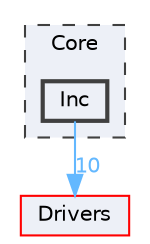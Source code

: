digraph "Core/Inc"
{
 // INTERACTIVE_SVG=YES
 // LATEX_PDF_SIZE
  bgcolor="transparent";
  edge [fontname=Helvetica,fontsize=10,labelfontname=Helvetica,labelfontsize=10];
  node [fontname=Helvetica,fontsize=10,shape=box,height=0.2,width=0.4];
  compound=true
  subgraph clusterdir_c6310732a22f63c0c2fc5595561e68f1 {
    graph [ bgcolor="#edf0f7", pencolor="grey25", label="Core", fontname=Helvetica,fontsize=10 style="filled,dashed", URL="dir_c6310732a22f63c0c2fc5595561e68f1.html",tooltip=""]
  dir_e2489e887f17afa3cbc07a4ec152cdd2 [label="Inc", fillcolor="#edf0f7", color="grey25", style="filled,bold", URL="dir_e2489e887f17afa3cbc07a4ec152cdd2.html",tooltip=""];
  }
  dir_60925fc218da8ca7908795bf5f624060 [label="Drivers", fillcolor="#edf0f7", color="red", style="filled", URL="dir_60925fc218da8ca7908795bf5f624060.html",tooltip=""];
  dir_e2489e887f17afa3cbc07a4ec152cdd2->dir_60925fc218da8ca7908795bf5f624060 [headlabel="10", labeldistance=1.5 headhref="dir_000002_000001.html" href="dir_000002_000001.html" color="steelblue1" fontcolor="steelblue1"];
}
